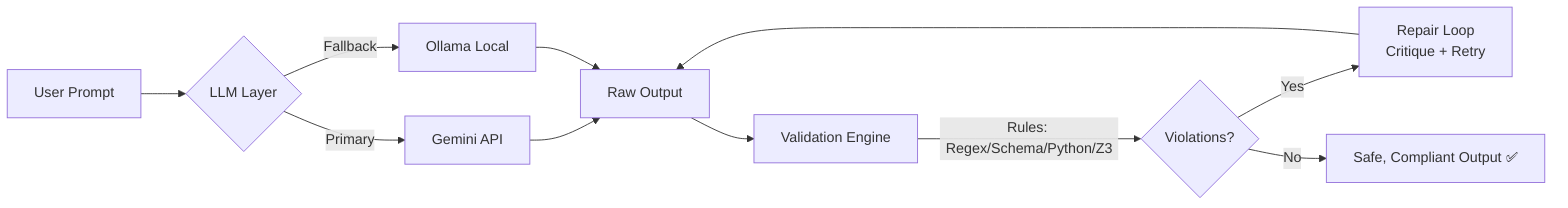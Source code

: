 %% Render this mermaid in GitHub or generate PNG/SVG with Mermaid CLI
flowchart LR
  A[User Prompt] --> B{LLM Layer}
  B -->|Primary| B1[Gemini API]
  B -->|Fallback| B2[Ollama Local]
  B1 --> C[Raw Output]
  B2 --> C[Raw Output]
  C --> D[Validation Engine]
  D -->|Rules: Regex/Schema/Python/Z3| E{Violations?}
  E -- Yes --> F[Repair Loop<br/>Critique + Retry]
  F --> C
  E -- No --> G[Safe, Compliant Output ✅]